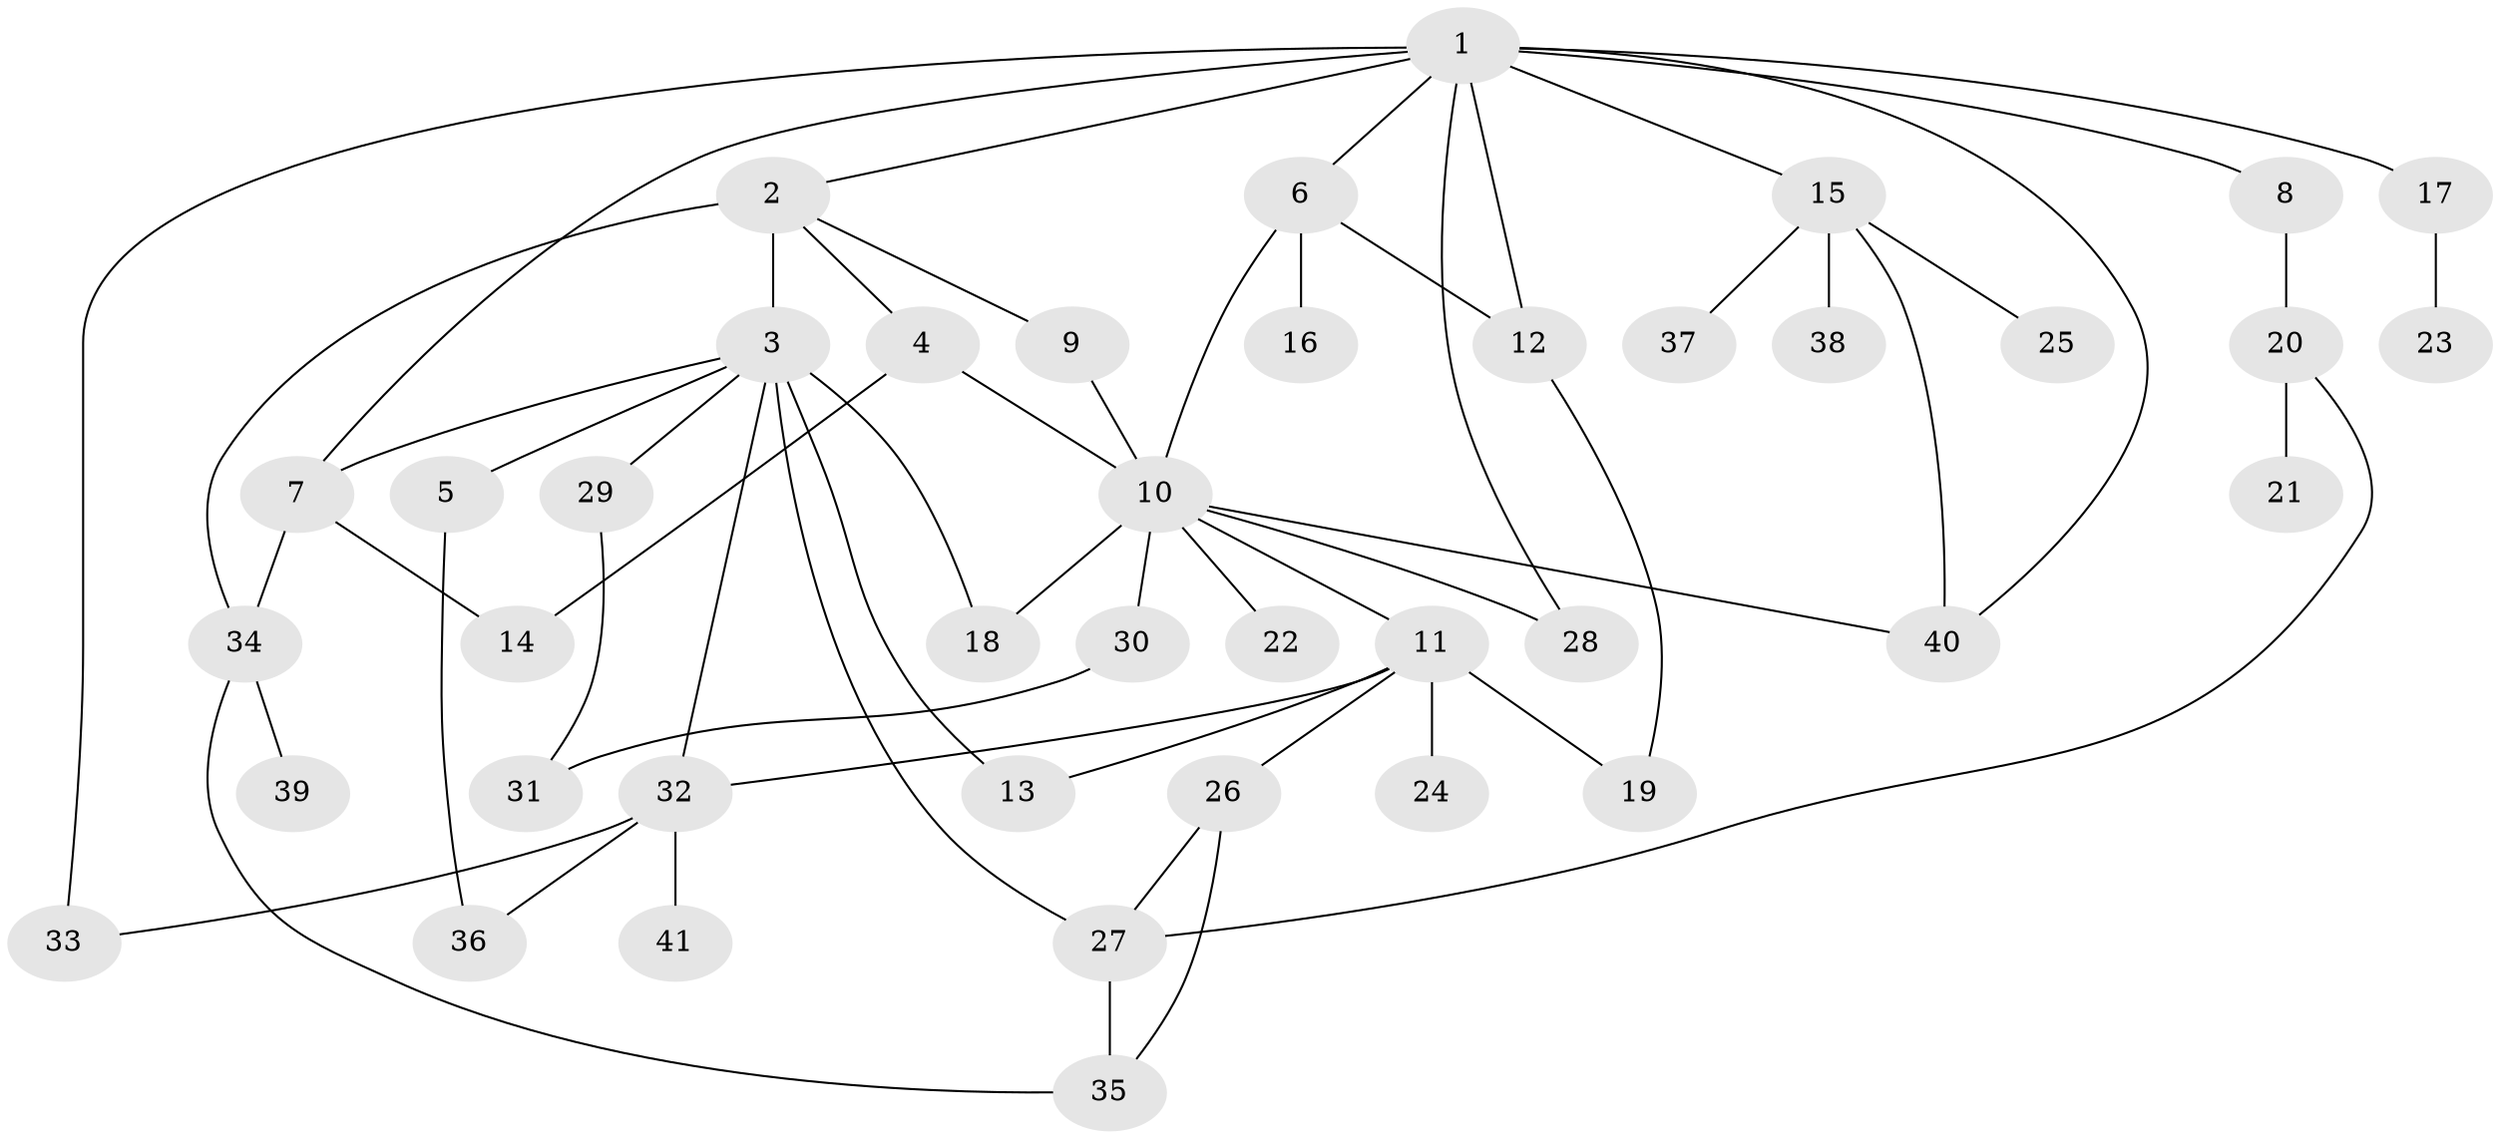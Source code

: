 // original degree distribution, {11: 0.012195121951219513, 21: 0.012195121951219513, 3: 0.17073170731707318, 1: 0.47560975609756095, 7: 0.024390243902439025, 5: 0.036585365853658534, 4: 0.04878048780487805, 2: 0.17073170731707318, 12: 0.012195121951219513, 6: 0.036585365853658534}
// Generated by graph-tools (version 1.1) at 2025/35/03/09/25 02:35:49]
// undirected, 41 vertices, 60 edges
graph export_dot {
graph [start="1"]
  node [color=gray90,style=filled];
  1;
  2;
  3;
  4;
  5;
  6;
  7;
  8;
  9;
  10;
  11;
  12;
  13;
  14;
  15;
  16;
  17;
  18;
  19;
  20;
  21;
  22;
  23;
  24;
  25;
  26;
  27;
  28;
  29;
  30;
  31;
  32;
  33;
  34;
  35;
  36;
  37;
  38;
  39;
  40;
  41;
  1 -- 2 [weight=1.0];
  1 -- 6 [weight=1.0];
  1 -- 7 [weight=1.0];
  1 -- 8 [weight=1.0];
  1 -- 12 [weight=1.0];
  1 -- 15 [weight=1.0];
  1 -- 17 [weight=1.0];
  1 -- 28 [weight=1.0];
  1 -- 33 [weight=1.0];
  1 -- 40 [weight=1.0];
  2 -- 3 [weight=13.0];
  2 -- 4 [weight=1.0];
  2 -- 9 [weight=1.0];
  2 -- 34 [weight=1.0];
  3 -- 5 [weight=1.0];
  3 -- 7 [weight=1.0];
  3 -- 13 [weight=1.0];
  3 -- 18 [weight=2.0];
  3 -- 27 [weight=1.0];
  3 -- 29 [weight=1.0];
  3 -- 32 [weight=1.0];
  4 -- 10 [weight=2.0];
  4 -- 14 [weight=1.0];
  5 -- 36 [weight=1.0];
  6 -- 10 [weight=1.0];
  6 -- 12 [weight=1.0];
  6 -- 16 [weight=1.0];
  7 -- 14 [weight=1.0];
  7 -- 34 [weight=1.0];
  8 -- 20 [weight=1.0];
  9 -- 10 [weight=1.0];
  10 -- 11 [weight=1.0];
  10 -- 18 [weight=1.0];
  10 -- 22 [weight=1.0];
  10 -- 28 [weight=1.0];
  10 -- 30 [weight=1.0];
  10 -- 40 [weight=1.0];
  11 -- 13 [weight=1.0];
  11 -- 19 [weight=1.0];
  11 -- 24 [weight=1.0];
  11 -- 26 [weight=1.0];
  11 -- 32 [weight=1.0];
  12 -- 19 [weight=1.0];
  15 -- 25 [weight=1.0];
  15 -- 37 [weight=1.0];
  15 -- 38 [weight=1.0];
  15 -- 40 [weight=1.0];
  17 -- 23 [weight=1.0];
  20 -- 21 [weight=1.0];
  20 -- 27 [weight=1.0];
  26 -- 27 [weight=1.0];
  26 -- 35 [weight=1.0];
  27 -- 35 [weight=1.0];
  29 -- 31 [weight=1.0];
  30 -- 31 [weight=1.0];
  32 -- 33 [weight=1.0];
  32 -- 36 [weight=1.0];
  32 -- 41 [weight=1.0];
  34 -- 35 [weight=1.0];
  34 -- 39 [weight=1.0];
}
